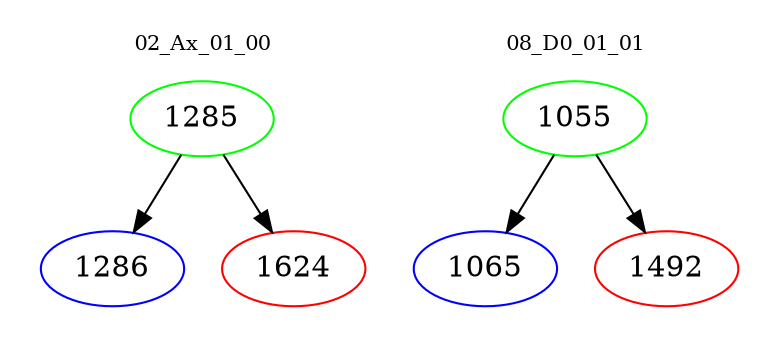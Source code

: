 digraph{
subgraph cluster_0 {
color = white
label = "02_Ax_01_00";
fontsize=10;
T0_1285 [label="1285", color="green"]
T0_1285 -> T0_1286 [color="black"]
T0_1286 [label="1286", color="blue"]
T0_1285 -> T0_1624 [color="black"]
T0_1624 [label="1624", color="red"]
}
subgraph cluster_1 {
color = white
label = "08_D0_01_01";
fontsize=10;
T1_1055 [label="1055", color="green"]
T1_1055 -> T1_1065 [color="black"]
T1_1065 [label="1065", color="blue"]
T1_1055 -> T1_1492 [color="black"]
T1_1492 [label="1492", color="red"]
}
}
